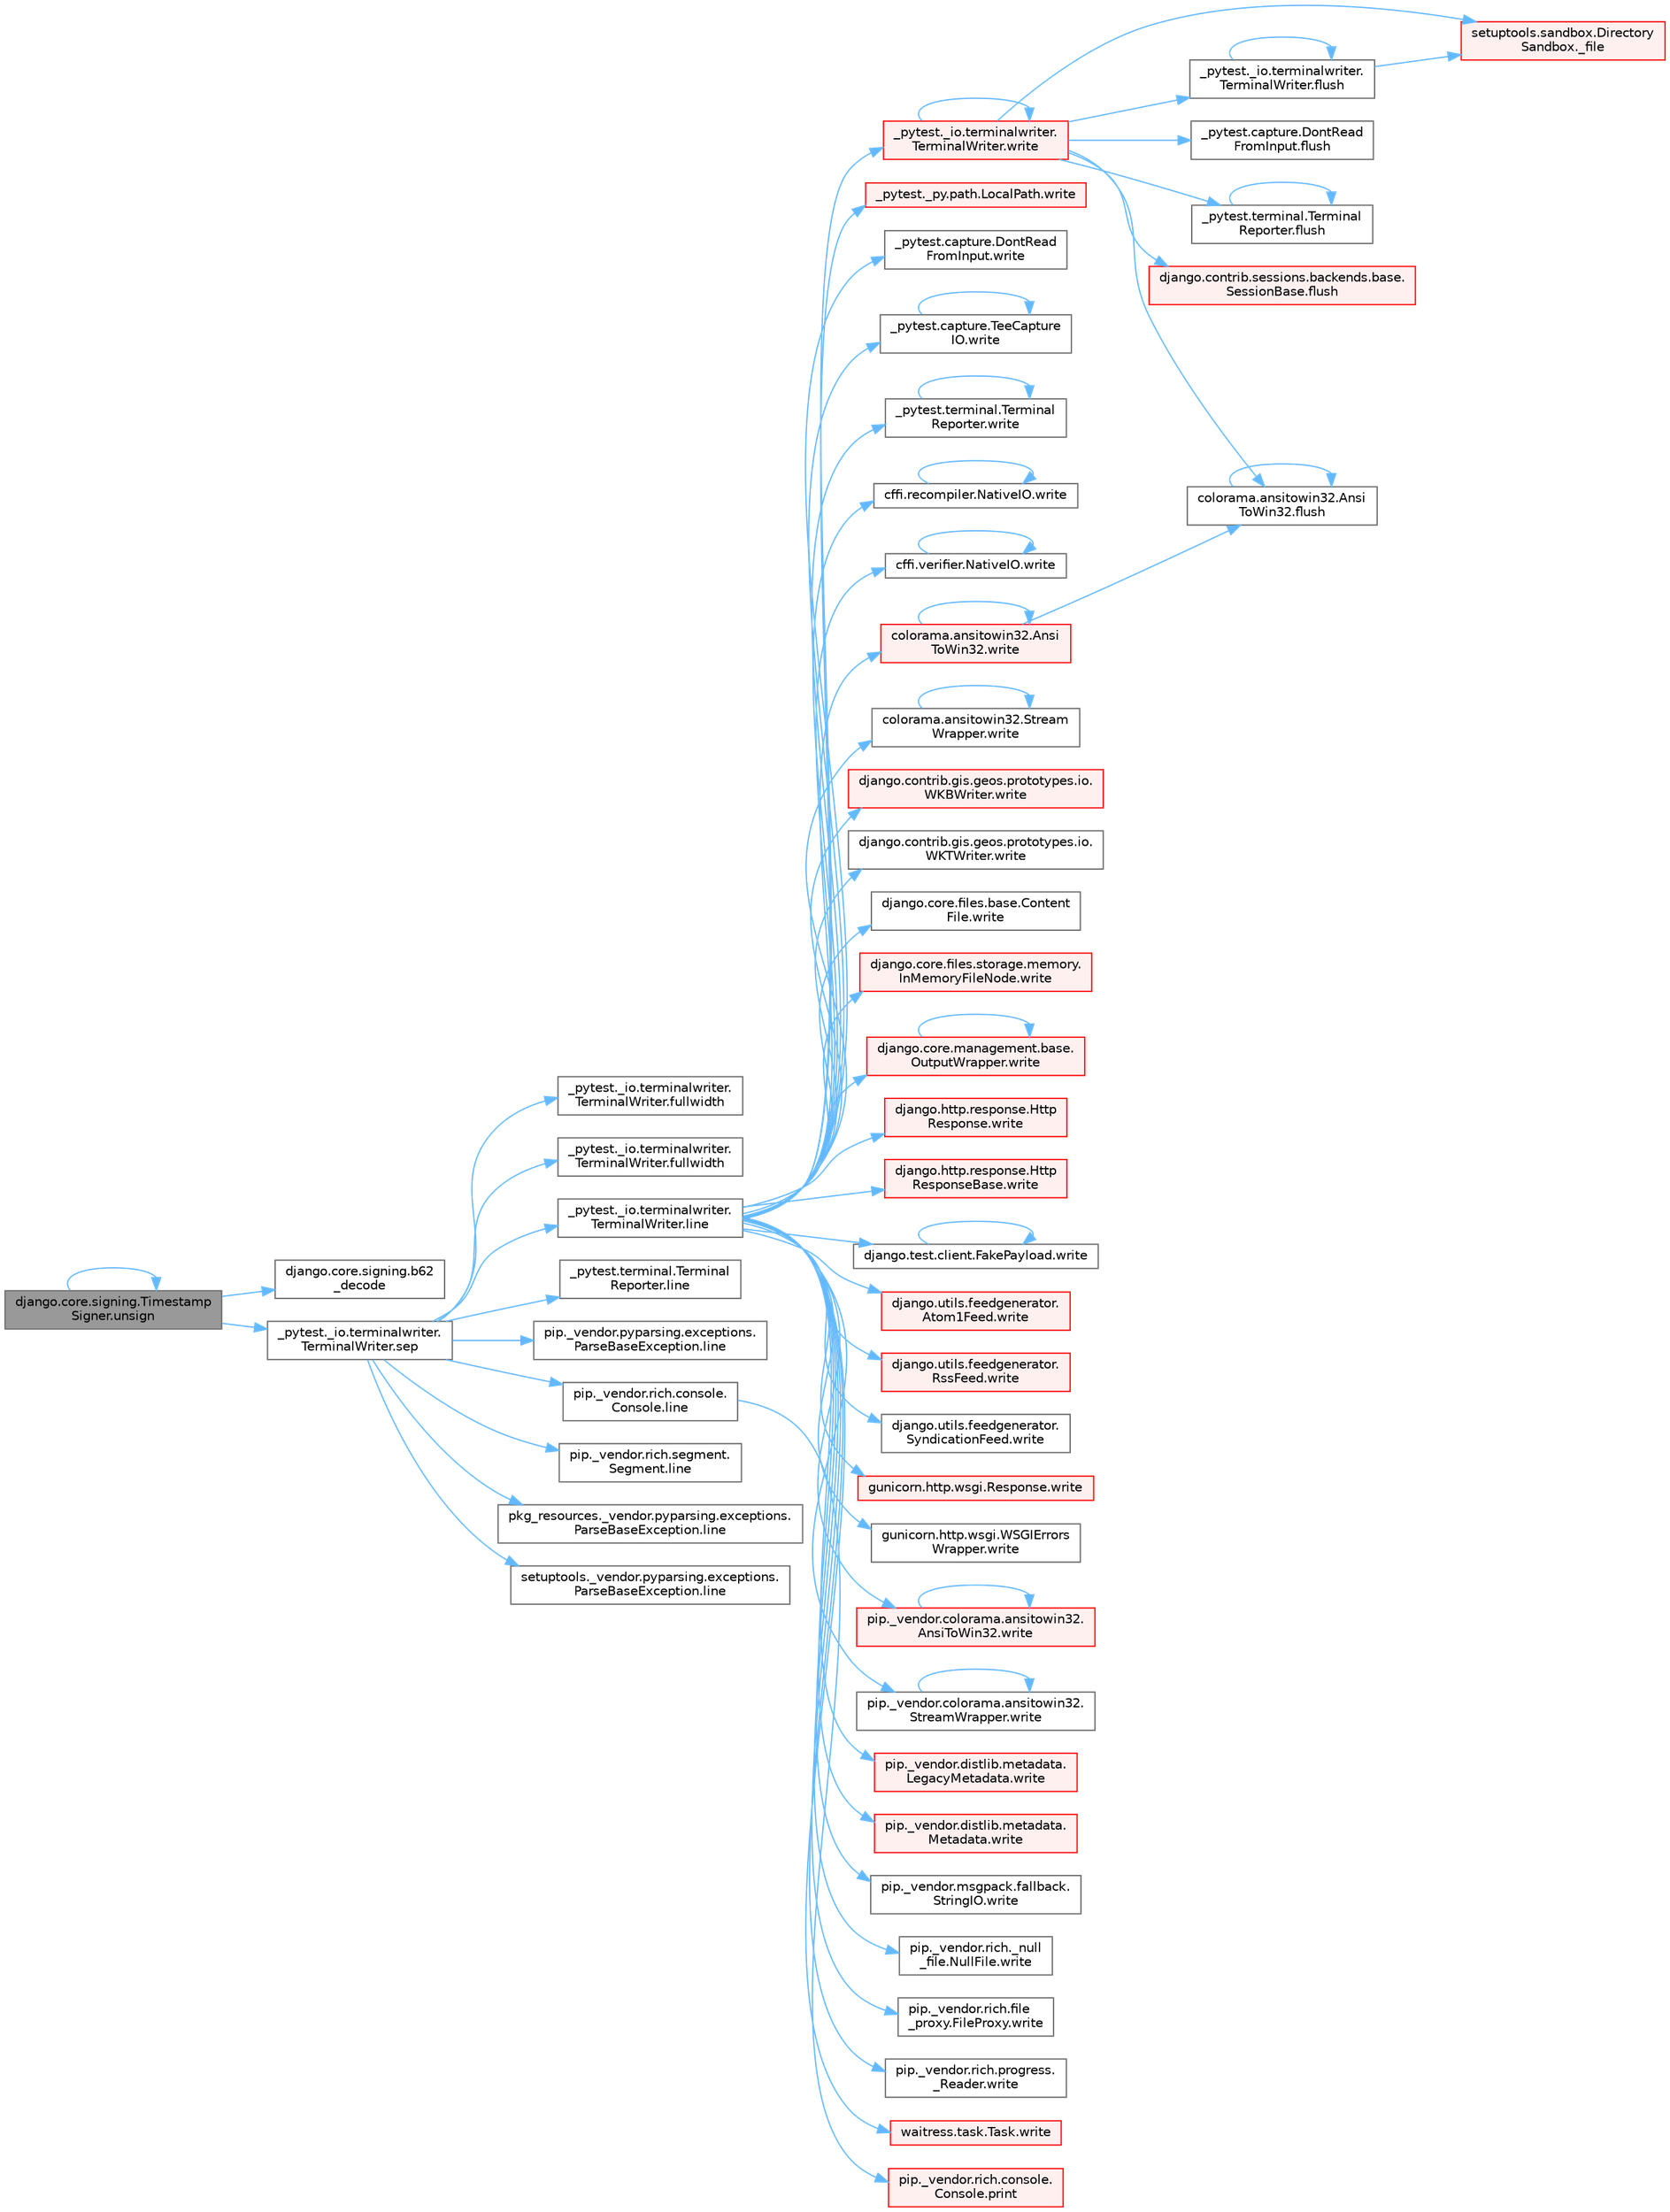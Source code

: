 digraph "django.core.signing.TimestampSigner.unsign"
{
 // LATEX_PDF_SIZE
  bgcolor="transparent";
  edge [fontname=Helvetica,fontsize=10,labelfontname=Helvetica,labelfontsize=10];
  node [fontname=Helvetica,fontsize=10,shape=box,height=0.2,width=0.4];
  rankdir="LR";
  Node1 [id="Node000001",label="django.core.signing.Timestamp\lSigner.unsign",height=0.2,width=0.4,color="gray40", fillcolor="grey60", style="filled", fontcolor="black",tooltip=" "];
  Node1 -> Node2 [id="edge1_Node000001_Node000002",color="steelblue1",style="solid",tooltip=" "];
  Node2 [id="Node000002",label="django.core.signing.b62\l_decode",height=0.2,width=0.4,color="grey40", fillcolor="white", style="filled",URL="$namespacedjango_1_1core_1_1signing.html#a4e531356f98b0850322b4eeb36c2e3a6",tooltip=" "];
  Node1 -> Node3 [id="edge2_Node000001_Node000003",color="steelblue1",style="solid",tooltip=" "];
  Node3 [id="Node000003",label="_pytest._io.terminalwriter.\lTerminalWriter.sep",height=0.2,width=0.4,color="grey40", fillcolor="white", style="filled",URL="$class__pytest_1_1__io_1_1terminalwriter_1_1_terminal_writer.html#a9825789953e583960848896c7c201fb8",tooltip=" "];
  Node3 -> Node4 [id="edge3_Node000003_Node000004",color="steelblue1",style="solid",tooltip=" "];
  Node4 [id="Node000004",label="_pytest._io.terminalwriter.\lTerminalWriter.fullwidth",height=0.2,width=0.4,color="grey40", fillcolor="white", style="filled",URL="$class__pytest_1_1__io_1_1terminalwriter_1_1_terminal_writer.html#ae50311a0eabdbd82576186c911df75e1",tooltip=" "];
  Node3 -> Node5 [id="edge4_Node000003_Node000005",color="steelblue1",style="solid",tooltip=" "];
  Node5 [id="Node000005",label="_pytest._io.terminalwriter.\lTerminalWriter.fullwidth",height=0.2,width=0.4,color="grey40", fillcolor="white", style="filled",URL="$class__pytest_1_1__io_1_1terminalwriter_1_1_terminal_writer.html#af76e8737ba6755dc0b6ac47f6737fac9",tooltip=" "];
  Node3 -> Node6 [id="edge5_Node000003_Node000006",color="steelblue1",style="solid",tooltip=" "];
  Node6 [id="Node000006",label="_pytest._io.terminalwriter.\lTerminalWriter.line",height=0.2,width=0.4,color="grey40", fillcolor="white", style="filled",URL="$class__pytest_1_1__io_1_1terminalwriter_1_1_terminal_writer.html#a70c206b6c71b946771673c95d93d5d5a",tooltip=" "];
  Node6 -> Node7 [id="edge6_Node000006_Node000007",color="steelblue1",style="solid",tooltip=" "];
  Node7 [id="Node000007",label="_pytest._io.terminalwriter.\lTerminalWriter.write",height=0.2,width=0.4,color="red", fillcolor="#FFF0F0", style="filled",URL="$class__pytest_1_1__io_1_1terminalwriter_1_1_terminal_writer.html#ab011b237aec5bafbe3761ee6eceaa5b1",tooltip=" "];
  Node7 -> Node8 [id="edge7_Node000007_Node000008",color="steelblue1",style="solid",tooltip=" "];
  Node8 [id="Node000008",label="setuptools.sandbox.Directory\lSandbox._file",height=0.2,width=0.4,color="red", fillcolor="#FFF0F0", style="filled",URL="$classsetuptools_1_1sandbox_1_1_directory_sandbox.html#acf799106ef73553cbfdf57cc16babd98",tooltip=" "];
  Node7 -> Node11 [id="edge8_Node000007_Node000011",color="steelblue1",style="solid",tooltip=" "];
  Node11 [id="Node000011",label="_pytest._io.terminalwriter.\lTerminalWriter.flush",height=0.2,width=0.4,color="grey40", fillcolor="white", style="filled",URL="$class__pytest_1_1__io_1_1terminalwriter_1_1_terminal_writer.html#a843da9eb57c455ee17b0aac062288702",tooltip=" "];
  Node11 -> Node8 [id="edge9_Node000011_Node000008",color="steelblue1",style="solid",tooltip=" "];
  Node11 -> Node11 [id="edge10_Node000011_Node000011",color="steelblue1",style="solid",tooltip=" "];
  Node7 -> Node12 [id="edge11_Node000007_Node000012",color="steelblue1",style="solid",tooltip=" "];
  Node12 [id="Node000012",label="_pytest.capture.DontRead\lFromInput.flush",height=0.2,width=0.4,color="grey40", fillcolor="white", style="filled",URL="$class__pytest_1_1capture_1_1_dont_read_from_input.html#a077768fd4551ea4669db05b09e56435b",tooltip=" "];
  Node7 -> Node13 [id="edge12_Node000007_Node000013",color="steelblue1",style="solid",tooltip=" "];
  Node13 [id="Node000013",label="_pytest.terminal.Terminal\lReporter.flush",height=0.2,width=0.4,color="grey40", fillcolor="white", style="filled",URL="$class__pytest_1_1terminal_1_1_terminal_reporter.html#ac64ff3675724a2a61394acac1ac093bd",tooltip=" "];
  Node13 -> Node13 [id="edge13_Node000013_Node000013",color="steelblue1",style="solid",tooltip=" "];
  Node7 -> Node14 [id="edge14_Node000007_Node000014",color="steelblue1",style="solid",tooltip=" "];
  Node14 [id="Node000014",label="colorama.ansitowin32.Ansi\lToWin32.flush",height=0.2,width=0.4,color="grey40", fillcolor="white", style="filled",URL="$classcolorama_1_1ansitowin32_1_1_ansi_to_win32.html#a689ccc4c4f6f7ee486e9d40cf0fb2679",tooltip=" "];
  Node14 -> Node14 [id="edge15_Node000014_Node000014",color="steelblue1",style="solid",tooltip=" "];
  Node7 -> Node15 [id="edge16_Node000007_Node000015",color="steelblue1",style="solid",tooltip=" "];
  Node15 [id="Node000015",label="django.contrib.sessions.backends.base.\lSessionBase.flush",height=0.2,width=0.4,color="red", fillcolor="#FFF0F0", style="filled",URL="$classdjango_1_1contrib_1_1sessions_1_1backends_1_1base_1_1_session_base.html#a915ab38003d5f0be1ce9f849583910bb",tooltip=" "];
  Node7 -> Node7 [id="edge17_Node000007_Node000007",color="steelblue1",style="solid",tooltip=" "];
  Node6 -> Node2377 [id="edge18_Node000006_Node002377",color="steelblue1",style="solid",tooltip=" "];
  Node2377 [id="Node002377",label="_pytest._py.path.LocalPath.write",height=0.2,width=0.4,color="red", fillcolor="#FFF0F0", style="filled",URL="$class__pytest_1_1__py_1_1path_1_1_local_path.html#a8f782fcf3e7b991a42259724f3d25de2",tooltip=" "];
  Node6 -> Node2406 [id="edge19_Node000006_Node002406",color="steelblue1",style="solid",tooltip=" "];
  Node2406 [id="Node002406",label="_pytest.capture.DontRead\lFromInput.write",height=0.2,width=0.4,color="grey40", fillcolor="white", style="filled",URL="$class__pytest_1_1capture_1_1_dont_read_from_input.html#a406eef5fc6e2a689e4095b418e34258e",tooltip=" "];
  Node6 -> Node2407 [id="edge20_Node000006_Node002407",color="steelblue1",style="solid",tooltip=" "];
  Node2407 [id="Node002407",label="_pytest.capture.TeeCapture\lIO.write",height=0.2,width=0.4,color="grey40", fillcolor="white", style="filled",URL="$class__pytest_1_1capture_1_1_tee_capture_i_o.html#ad2ae68f89adb705539b1f510ac1d2a06",tooltip=" "];
  Node2407 -> Node2407 [id="edge21_Node002407_Node002407",color="steelblue1",style="solid",tooltip=" "];
  Node6 -> Node2408 [id="edge22_Node000006_Node002408",color="steelblue1",style="solid",tooltip=" "];
  Node2408 [id="Node002408",label="_pytest.terminal.Terminal\lReporter.write",height=0.2,width=0.4,color="grey40", fillcolor="white", style="filled",URL="$class__pytest_1_1terminal_1_1_terminal_reporter.html#a6a83fce851fa9dfdc476bc6fb0d4595b",tooltip=" "];
  Node2408 -> Node2408 [id="edge23_Node002408_Node002408",color="steelblue1",style="solid",tooltip=" "];
  Node6 -> Node2409 [id="edge24_Node000006_Node002409",color="steelblue1",style="solid",tooltip=" "];
  Node2409 [id="Node002409",label="cffi.recompiler.NativeIO.write",height=0.2,width=0.4,color="grey40", fillcolor="white", style="filled",URL="$classcffi_1_1recompiler_1_1_native_i_o.html#a179e7b41f653f51024a2cc98ad72cbbe",tooltip=" "];
  Node2409 -> Node2409 [id="edge25_Node002409_Node002409",color="steelblue1",style="solid",tooltip=" "];
  Node6 -> Node2410 [id="edge26_Node000006_Node002410",color="steelblue1",style="solid",tooltip=" "];
  Node2410 [id="Node002410",label="cffi.verifier.NativeIO.write",height=0.2,width=0.4,color="grey40", fillcolor="white", style="filled",URL="$classcffi_1_1verifier_1_1_native_i_o.html#a9f02f1e437c53293db7389ce253ee238",tooltip=" "];
  Node2410 -> Node2410 [id="edge27_Node002410_Node002410",color="steelblue1",style="solid",tooltip=" "];
  Node6 -> Node2411 [id="edge28_Node000006_Node002411",color="steelblue1",style="solid",tooltip=" "];
  Node2411 [id="Node002411",label="colorama.ansitowin32.Ansi\lToWin32.write",height=0.2,width=0.4,color="red", fillcolor="#FFF0F0", style="filled",URL="$classcolorama_1_1ansitowin32_1_1_ansi_to_win32.html#abadac90e6f0a5a03cecdc6f254eca7d8",tooltip=" "];
  Node2411 -> Node14 [id="edge29_Node002411_Node000014",color="steelblue1",style="solid",tooltip=" "];
  Node2411 -> Node2411 [id="edge30_Node002411_Node002411",color="steelblue1",style="solid",tooltip=" "];
  Node6 -> Node2433 [id="edge31_Node000006_Node002433",color="steelblue1",style="solid",tooltip=" "];
  Node2433 [id="Node002433",label="colorama.ansitowin32.Stream\lWrapper.write",height=0.2,width=0.4,color="grey40", fillcolor="white", style="filled",URL="$classcolorama_1_1ansitowin32_1_1_stream_wrapper.html#a551910ddf0a34dde1db2a38e00b789d4",tooltip=" "];
  Node2433 -> Node2433 [id="edge32_Node002433_Node002433",color="steelblue1",style="solid",tooltip=" "];
  Node6 -> Node2434 [id="edge33_Node000006_Node002434",color="steelblue1",style="solid",tooltip=" "];
  Node2434 [id="Node002434",label="django.contrib.gis.geos.prototypes.io.\lWKBWriter.write",height=0.2,width=0.4,color="red", fillcolor="#FFF0F0", style="filled",URL="$classdjango_1_1contrib_1_1gis_1_1geos_1_1prototypes_1_1io_1_1_w_k_b_writer.html#a2cdc902d36a57ba6070e70570ca85c55",tooltip=" "];
  Node6 -> Node2436 [id="edge34_Node000006_Node002436",color="steelblue1",style="solid",tooltip=" "];
  Node2436 [id="Node002436",label="django.contrib.gis.geos.prototypes.io.\lWKTWriter.write",height=0.2,width=0.4,color="grey40", fillcolor="white", style="filled",URL="$classdjango_1_1contrib_1_1gis_1_1geos_1_1prototypes_1_1io_1_1_w_k_t_writer.html#a8c54e53507e3f6193ce7a36c8f977370",tooltip=" "];
  Node6 -> Node2437 [id="edge35_Node000006_Node002437",color="steelblue1",style="solid",tooltip=" "];
  Node2437 [id="Node002437",label="django.core.files.base.Content\lFile.write",height=0.2,width=0.4,color="grey40", fillcolor="white", style="filled",URL="$classdjango_1_1core_1_1files_1_1base_1_1_content_file.html#a5777a08a5be02c055680c8bcbb235c61",tooltip=" "];
  Node6 -> Node2438 [id="edge36_Node000006_Node002438",color="steelblue1",style="solid",tooltip=" "];
  Node2438 [id="Node002438",label="django.core.files.storage.memory.\lInMemoryFileNode.write",height=0.2,width=0.4,color="red", fillcolor="#FFF0F0", style="filled",URL="$classdjango_1_1core_1_1files_1_1storage_1_1memory_1_1_in_memory_file_node.html#a0e630c96ce4523b3fbd453fa5789bc9e",tooltip=" "];
  Node6 -> Node2440 [id="edge37_Node000006_Node002440",color="steelblue1",style="solid",tooltip=" "];
  Node2440 [id="Node002440",label="django.core.management.base.\lOutputWrapper.write",height=0.2,width=0.4,color="red", fillcolor="#FFF0F0", style="filled",URL="$classdjango_1_1core_1_1management_1_1base_1_1_output_wrapper.html#a3577d4a5a7af3c1c66cfdfa3a5bd8a15",tooltip=" "];
  Node2440 -> Node2440 [id="edge38_Node002440_Node002440",color="steelblue1",style="solid",tooltip=" "];
  Node6 -> Node2608 [id="edge39_Node000006_Node002608",color="steelblue1",style="solid",tooltip=" "];
  Node2608 [id="Node002608",label="django.http.response.Http\lResponse.write",height=0.2,width=0.4,color="red", fillcolor="#FFF0F0", style="filled",URL="$classdjango_1_1http_1_1response_1_1_http_response.html#ac159fb36270c736cfc19334cd8350091",tooltip=" "];
  Node6 -> Node2609 [id="edge40_Node000006_Node002609",color="steelblue1",style="solid",tooltip=" "];
  Node2609 [id="Node002609",label="django.http.response.Http\lResponseBase.write",height=0.2,width=0.4,color="red", fillcolor="#FFF0F0", style="filled",URL="$classdjango_1_1http_1_1response_1_1_http_response_base.html#a4be34840707dfbb85170d7339d758dc1",tooltip=" "];
  Node6 -> Node2610 [id="edge41_Node000006_Node002610",color="steelblue1",style="solid",tooltip=" "];
  Node2610 [id="Node002610",label="django.test.client.FakePayload.write",height=0.2,width=0.4,color="grey40", fillcolor="white", style="filled",URL="$classdjango_1_1test_1_1client_1_1_fake_payload.html#a6a1dca1b58f77e75800bc2d738d3fd7e",tooltip=" "];
  Node2610 -> Node2610 [id="edge42_Node002610_Node002610",color="steelblue1",style="solid",tooltip=" "];
  Node6 -> Node2611 [id="edge43_Node000006_Node002611",color="steelblue1",style="solid",tooltip=" "];
  Node2611 [id="Node002611",label="django.utils.feedgenerator.\lAtom1Feed.write",height=0.2,width=0.4,color="red", fillcolor="#FFF0F0", style="filled",URL="$classdjango_1_1utils_1_1feedgenerator_1_1_atom1_feed.html#afbf5b931a75be201e339b64a8aa46119",tooltip=" "];
  Node6 -> Node2685 [id="edge44_Node000006_Node002685",color="steelblue1",style="solid",tooltip=" "];
  Node2685 [id="Node002685",label="django.utils.feedgenerator.\lRssFeed.write",height=0.2,width=0.4,color="red", fillcolor="#FFF0F0", style="filled",URL="$classdjango_1_1utils_1_1feedgenerator_1_1_rss_feed.html#a63ea2926c2c773e874f51ced997a2618",tooltip=" "];
  Node6 -> Node2690 [id="edge45_Node000006_Node002690",color="steelblue1",style="solid",tooltip=" "];
  Node2690 [id="Node002690",label="django.utils.feedgenerator.\lSyndicationFeed.write",height=0.2,width=0.4,color="grey40", fillcolor="white", style="filled",URL="$classdjango_1_1utils_1_1feedgenerator_1_1_syndication_feed.html#a8b6aa844d6a12751a6d67fe6a2e58ebb",tooltip=" "];
  Node6 -> Node2691 [id="edge46_Node000006_Node002691",color="steelblue1",style="solid",tooltip=" "];
  Node2691 [id="Node002691",label="gunicorn.http.wsgi.Response.write",height=0.2,width=0.4,color="red", fillcolor="#FFF0F0", style="filled",URL="$classgunicorn_1_1http_1_1wsgi_1_1_response.html#a125ec803f25529604c0cbf2177de8951",tooltip=" "];
  Node6 -> Node2692 [id="edge47_Node000006_Node002692",color="steelblue1",style="solid",tooltip=" "];
  Node2692 [id="Node002692",label="gunicorn.http.wsgi.WSGIErrors\lWrapper.write",height=0.2,width=0.4,color="grey40", fillcolor="white", style="filled",URL="$classgunicorn_1_1http_1_1wsgi_1_1_w_s_g_i_errors_wrapper.html#a7dabeb0732ba57e770de5e6c297cbfba",tooltip=" "];
  Node6 -> Node2420 [id="edge48_Node000006_Node002420",color="steelblue1",style="solid",tooltip=" "];
  Node2420 [id="Node002420",label="pip._vendor.colorama.ansitowin32.\lAnsiToWin32.write",height=0.2,width=0.4,color="red", fillcolor="#FFF0F0", style="filled",URL="$classpip_1_1__vendor_1_1colorama_1_1ansitowin32_1_1_ansi_to_win32.html#aaeb0baf104470a2dfb282dce019b45e4",tooltip=" "];
  Node2420 -> Node2420 [id="edge49_Node002420_Node002420",color="steelblue1",style="solid",tooltip=" "];
  Node6 -> Node2693 [id="edge50_Node000006_Node002693",color="steelblue1",style="solid",tooltip=" "];
  Node2693 [id="Node002693",label="pip._vendor.colorama.ansitowin32.\lStreamWrapper.write",height=0.2,width=0.4,color="grey40", fillcolor="white", style="filled",URL="$classpip_1_1__vendor_1_1colorama_1_1ansitowin32_1_1_stream_wrapper.html#aa47f76b442f79d6ff416b7b941fc274e",tooltip=" "];
  Node2693 -> Node2693 [id="edge51_Node002693_Node002693",color="steelblue1",style="solid",tooltip=" "];
  Node6 -> Node2694 [id="edge52_Node000006_Node002694",color="steelblue1",style="solid",tooltip=" "];
  Node2694 [id="Node002694",label="pip._vendor.distlib.metadata.\lLegacyMetadata.write",height=0.2,width=0.4,color="red", fillcolor="#FFF0F0", style="filled",URL="$classpip_1_1__vendor_1_1distlib_1_1metadata_1_1_legacy_metadata.html#af3423aeacce2739a48b38815d4ba89be",tooltip=" "];
  Node6 -> Node2700 [id="edge53_Node000006_Node002700",color="steelblue1",style="solid",tooltip=" "];
  Node2700 [id="Node002700",label="pip._vendor.distlib.metadata.\lMetadata.write",height=0.2,width=0.4,color="red", fillcolor="#FFF0F0", style="filled",URL="$classpip_1_1__vendor_1_1distlib_1_1metadata_1_1_metadata.html#a1a2c54572ca133a21190923864249820",tooltip=" "];
  Node6 -> Node2712 [id="edge54_Node000006_Node002712",color="steelblue1",style="solid",tooltip=" "];
  Node2712 [id="Node002712",label="pip._vendor.msgpack.fallback.\lStringIO.write",height=0.2,width=0.4,color="grey40", fillcolor="white", style="filled",URL="$classpip_1_1__vendor_1_1msgpack_1_1fallback_1_1_string_i_o.html#a6adb76b5a6646bce44458254c6dacaf7",tooltip=" "];
  Node6 -> Node2713 [id="edge55_Node000006_Node002713",color="steelblue1",style="solid",tooltip=" "];
  Node2713 [id="Node002713",label="pip._vendor.rich._null\l_file.NullFile.write",height=0.2,width=0.4,color="grey40", fillcolor="white", style="filled",URL="$classpip_1_1__vendor_1_1rich_1_1__null__file_1_1_null_file.html#a01d2e01041fb795a1f042e5a520ebc35",tooltip=" "];
  Node6 -> Node2714 [id="edge56_Node000006_Node002714",color="steelblue1",style="solid",tooltip=" "];
  Node2714 [id="Node002714",label="pip._vendor.rich.file\l_proxy.FileProxy.write",height=0.2,width=0.4,color="grey40", fillcolor="white", style="filled",URL="$classpip_1_1__vendor_1_1rich_1_1file__proxy_1_1_file_proxy.html#a433bec714cb79fe570a7fa947d7ef607",tooltip=" "];
  Node6 -> Node2715 [id="edge57_Node000006_Node002715",color="steelblue1",style="solid",tooltip=" "];
  Node2715 [id="Node002715",label="pip._vendor.rich.progress.\l_Reader.write",height=0.2,width=0.4,color="grey40", fillcolor="white", style="filled",URL="$classpip_1_1__vendor_1_1rich_1_1progress_1_1___reader.html#a8ef599c97b85c42dcb4df6645d5734e1",tooltip=" "];
  Node6 -> Node2716 [id="edge58_Node000006_Node002716",color="steelblue1",style="solid",tooltip=" "];
  Node2716 [id="Node002716",label="waitress.task.Task.write",height=0.2,width=0.4,color="red", fillcolor="#FFF0F0", style="filled",URL="$classwaitress_1_1task_1_1_task.html#a4ea20833759dca71b052d4f67ff85834",tooltip=" "];
  Node3 -> Node314 [id="edge59_Node000003_Node000314",color="steelblue1",style="solid",tooltip=" "];
  Node314 [id="Node000314",label="_pytest.terminal.Terminal\lReporter.line",height=0.2,width=0.4,color="grey40", fillcolor="white", style="filled",URL="$class__pytest_1_1terminal_1_1_terminal_reporter.html#a93c0c8ead6fc609ded513a82b16b30d6",tooltip=" "];
  Node3 -> Node315 [id="edge60_Node000003_Node000315",color="steelblue1",style="solid",tooltip=" "];
  Node315 [id="Node000315",label="pip._vendor.pyparsing.exceptions.\lParseBaseException.line",height=0.2,width=0.4,color="grey40", fillcolor="white", style="filled",URL="$classpip_1_1__vendor_1_1pyparsing_1_1exceptions_1_1_parse_base_exception.html#aa2329017443b8e4ac6f0415a61e18938",tooltip=" "];
  Node3 -> Node316 [id="edge61_Node000003_Node000316",color="steelblue1",style="solid",tooltip=" "];
  Node316 [id="Node000316",label="pip._vendor.rich.console.\lConsole.line",height=0.2,width=0.4,color="grey40", fillcolor="white", style="filled",URL="$classpip_1_1__vendor_1_1rich_1_1console_1_1_console.html#a41d951735692dcacd03f429df410629c",tooltip=" "];
  Node316 -> Node317 [id="edge62_Node000316_Node000317",color="steelblue1",style="solid",tooltip=" "];
  Node317 [id="Node000317",label="pip._vendor.rich.console.\lConsole.print",height=0.2,width=0.4,color="red", fillcolor="#FFF0F0", style="filled",URL="$classpip_1_1__vendor_1_1rich_1_1console_1_1_console.html#af954370cdbb49236b597f2c11064549d",tooltip=" "];
  Node3 -> Node4435 [id="edge63_Node000003_Node004435",color="steelblue1",style="solid",tooltip=" "];
  Node4435 [id="Node004435",label="pip._vendor.rich.segment.\lSegment.line",height=0.2,width=0.4,color="grey40", fillcolor="white", style="filled",URL="$classpip_1_1__vendor_1_1rich_1_1segment_1_1_segment.html#a1d04079b7b56d7149c9f695a7005053c",tooltip=" "];
  Node3 -> Node4436 [id="edge64_Node000003_Node004436",color="steelblue1",style="solid",tooltip=" "];
  Node4436 [id="Node004436",label="pkg_resources._vendor.pyparsing.exceptions.\lParseBaseException.line",height=0.2,width=0.4,color="grey40", fillcolor="white", style="filled",URL="$classpkg__resources_1_1__vendor_1_1pyparsing_1_1exceptions_1_1_parse_base_exception.html#a0008de93649d601aee59f9355b7db231",tooltip=" "];
  Node3 -> Node4437 [id="edge65_Node000003_Node004437",color="steelblue1",style="solid",tooltip=" "];
  Node4437 [id="Node004437",label="setuptools._vendor.pyparsing.exceptions.\lParseBaseException.line",height=0.2,width=0.4,color="grey40", fillcolor="white", style="filled",URL="$classsetuptools_1_1__vendor_1_1pyparsing_1_1exceptions_1_1_parse_base_exception.html#ac4e957463d1b83df668df7d619160a90",tooltip=" "];
  Node1 -> Node1 [id="edge66_Node000001_Node000001",color="steelblue1",style="solid",tooltip=" "];
}
